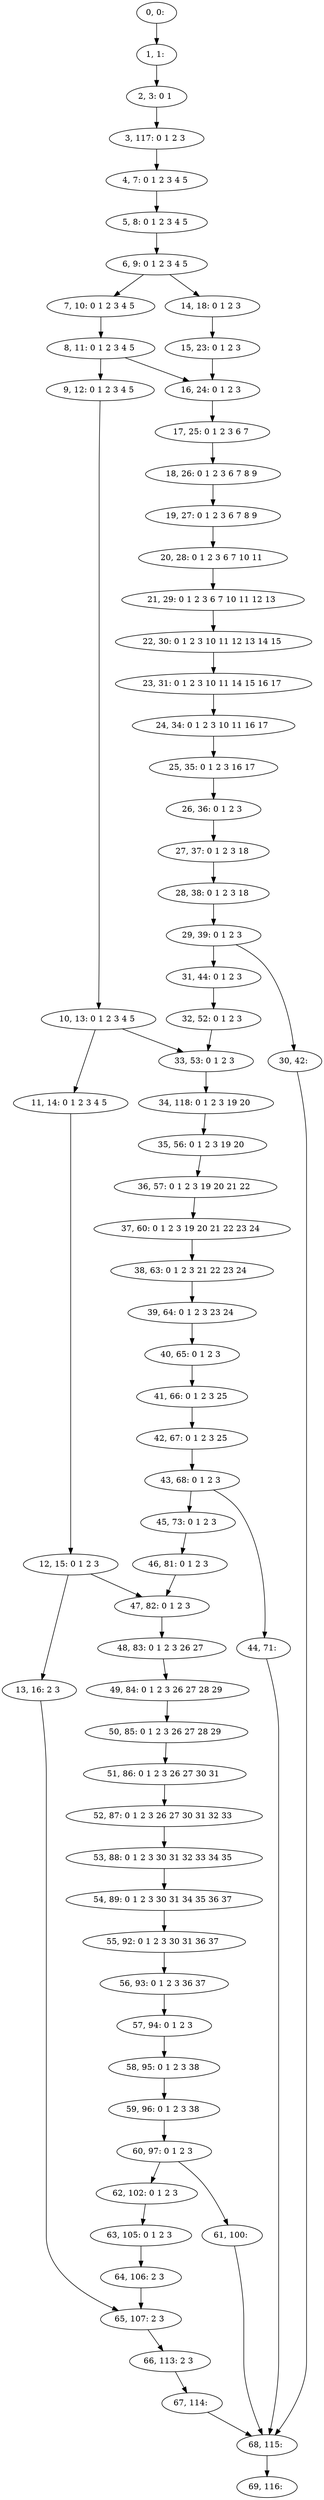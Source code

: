 digraph G {
0[label="0, 0: "];
1[label="1, 1: "];
2[label="2, 3: 0 1 "];
3[label="3, 117: 0 1 2 3 "];
4[label="4, 7: 0 1 2 3 4 5 "];
5[label="5, 8: 0 1 2 3 4 5 "];
6[label="6, 9: 0 1 2 3 4 5 "];
7[label="7, 10: 0 1 2 3 4 5 "];
8[label="8, 11: 0 1 2 3 4 5 "];
9[label="9, 12: 0 1 2 3 4 5 "];
10[label="10, 13: 0 1 2 3 4 5 "];
11[label="11, 14: 0 1 2 3 4 5 "];
12[label="12, 15: 0 1 2 3 "];
13[label="13, 16: 2 3 "];
14[label="14, 18: 0 1 2 3 "];
15[label="15, 23: 0 1 2 3 "];
16[label="16, 24: 0 1 2 3 "];
17[label="17, 25: 0 1 2 3 6 7 "];
18[label="18, 26: 0 1 2 3 6 7 8 9 "];
19[label="19, 27: 0 1 2 3 6 7 8 9 "];
20[label="20, 28: 0 1 2 3 6 7 10 11 "];
21[label="21, 29: 0 1 2 3 6 7 10 11 12 13 "];
22[label="22, 30: 0 1 2 3 10 11 12 13 14 15 "];
23[label="23, 31: 0 1 2 3 10 11 14 15 16 17 "];
24[label="24, 34: 0 1 2 3 10 11 16 17 "];
25[label="25, 35: 0 1 2 3 16 17 "];
26[label="26, 36: 0 1 2 3 "];
27[label="27, 37: 0 1 2 3 18 "];
28[label="28, 38: 0 1 2 3 18 "];
29[label="29, 39: 0 1 2 3 "];
30[label="30, 42: "];
31[label="31, 44: 0 1 2 3 "];
32[label="32, 52: 0 1 2 3 "];
33[label="33, 53: 0 1 2 3 "];
34[label="34, 118: 0 1 2 3 19 20 "];
35[label="35, 56: 0 1 2 3 19 20 "];
36[label="36, 57: 0 1 2 3 19 20 21 22 "];
37[label="37, 60: 0 1 2 3 19 20 21 22 23 24 "];
38[label="38, 63: 0 1 2 3 21 22 23 24 "];
39[label="39, 64: 0 1 2 3 23 24 "];
40[label="40, 65: 0 1 2 3 "];
41[label="41, 66: 0 1 2 3 25 "];
42[label="42, 67: 0 1 2 3 25 "];
43[label="43, 68: 0 1 2 3 "];
44[label="44, 71: "];
45[label="45, 73: 0 1 2 3 "];
46[label="46, 81: 0 1 2 3 "];
47[label="47, 82: 0 1 2 3 "];
48[label="48, 83: 0 1 2 3 26 27 "];
49[label="49, 84: 0 1 2 3 26 27 28 29 "];
50[label="50, 85: 0 1 2 3 26 27 28 29 "];
51[label="51, 86: 0 1 2 3 26 27 30 31 "];
52[label="52, 87: 0 1 2 3 26 27 30 31 32 33 "];
53[label="53, 88: 0 1 2 3 30 31 32 33 34 35 "];
54[label="54, 89: 0 1 2 3 30 31 34 35 36 37 "];
55[label="55, 92: 0 1 2 3 30 31 36 37 "];
56[label="56, 93: 0 1 2 3 36 37 "];
57[label="57, 94: 0 1 2 3 "];
58[label="58, 95: 0 1 2 3 38 "];
59[label="59, 96: 0 1 2 3 38 "];
60[label="60, 97: 0 1 2 3 "];
61[label="61, 100: "];
62[label="62, 102: 0 1 2 3 "];
63[label="63, 105: 0 1 2 3 "];
64[label="64, 106: 2 3 "];
65[label="65, 107: 2 3 "];
66[label="66, 113: 2 3 "];
67[label="67, 114: "];
68[label="68, 115: "];
69[label="69, 116: "];
0->1 ;
1->2 ;
2->3 ;
3->4 ;
4->5 ;
5->6 ;
6->7 ;
6->14 ;
7->8 ;
8->9 ;
8->16 ;
9->10 ;
10->11 ;
10->33 ;
11->12 ;
12->13 ;
12->47 ;
13->65 ;
14->15 ;
15->16 ;
16->17 ;
17->18 ;
18->19 ;
19->20 ;
20->21 ;
21->22 ;
22->23 ;
23->24 ;
24->25 ;
25->26 ;
26->27 ;
27->28 ;
28->29 ;
29->30 ;
29->31 ;
30->68 ;
31->32 ;
32->33 ;
33->34 ;
34->35 ;
35->36 ;
36->37 ;
37->38 ;
38->39 ;
39->40 ;
40->41 ;
41->42 ;
42->43 ;
43->44 ;
43->45 ;
44->68 ;
45->46 ;
46->47 ;
47->48 ;
48->49 ;
49->50 ;
50->51 ;
51->52 ;
52->53 ;
53->54 ;
54->55 ;
55->56 ;
56->57 ;
57->58 ;
58->59 ;
59->60 ;
60->61 ;
60->62 ;
61->68 ;
62->63 ;
63->64 ;
64->65 ;
65->66 ;
66->67 ;
67->68 ;
68->69 ;
}
